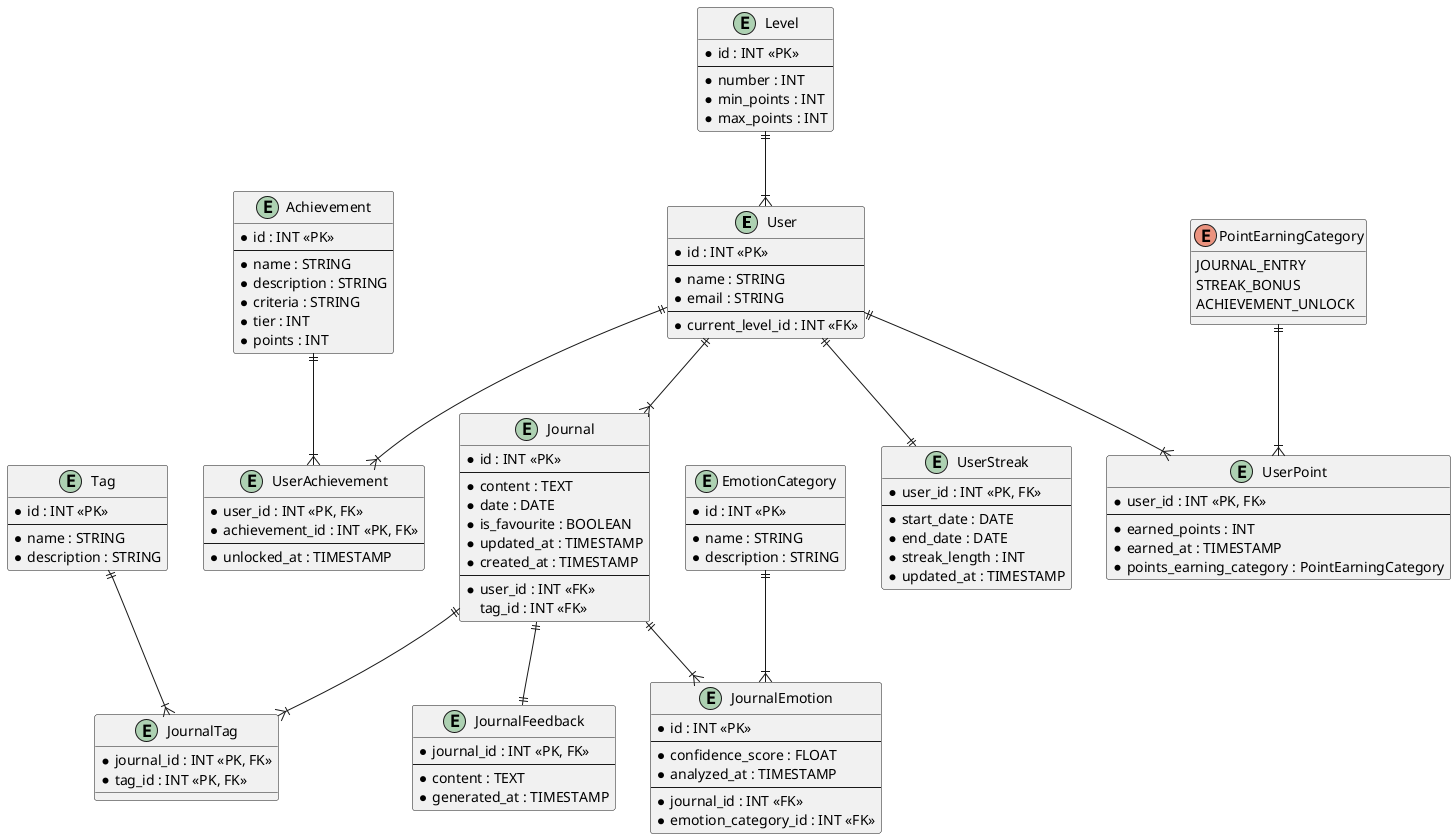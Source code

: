 @startuml Memotions ERD
' Common Entities
entity User {
    * id : INT <<PK>>
    --
    * name : STRING
    * email : STRING
    --
    * current_level_id : INT <<FK>>
}

entity Journal {
    * id : INT <<PK>>
    --
    * content : TEXT
    * date : DATE
    * is_favourite : BOOLEAN
    * updated_at : TIMESTAMP
    * created_at : TIMESTAMP
    --
    * user_id : INT <<FK>>
    tag_id : INT <<FK>>
}

entity Tag {
    * id : INT <<PK>>   
    --
    * name : STRING
    * description : STRING
}

entity JournalTag {
    * journal_id : INT <<PK, FK>>
    * tag_id : INT <<PK, FK>>
}

' Machine Learning Related Entities
entity EmotionCategory {
    * id : INT <<PK>>
    --
    * name : STRING
    * description : STRING
}

entity JournalEmotion {
    * id : INT <<PK>>
    --
    * confidence_score : FLOAT
    * analyzed_at : TIMESTAMP
    --
    * journal_id : INT <<FK>>
    * emotion_category_id : INT <<FK>>
}

entity JournalFeedback {
    * journal_id : INT <<PK, FK>>
    --
    * content : TEXT
    * generated_at : TIMESTAMP
}

' Gamification Related Entities
entity Achievement {
    * id : INT <<PK>>
    --
    * name : STRING
    * description : STRING
    * criteria : STRING
    * tier : INT
    * points : INT
}

entity UserAchievement {
    * user_id : INT <<PK, FK>>
    * achievement_id : INT <<PK, FK>>
    --
    * unlocked_at : TIMESTAMP
}

entity UserStreak {
    * user_id : INT <<PK, FK>>
    --
    * start_date : DATE
    * end_date : DATE
    * streak_length : INT
    * updated_at : TIMESTAMP
}

entity UserPoint {
    * user_id : INT <<PK, FK>>
    --
    * earned_points : INT
    * earned_at : TIMESTAMP
    * points_earning_category : PointEarningCategory
}

enum PointEarningCategory {
    JOURNAL_ENTRY
    STREAK_BONUS
    ACHIEVEMENT_UNLOCK
}

entity Level {
    * id : INT <<PK>>
    --
    * number : INT
    * min_points : INT
    * max_points : INT
}

' Relationships
User ||--|{ Journal
Journal ||--|{ JournalTag
Tag ||--|{ JournalTag
Journal ||--|{ JournalEmotion
EmotionCategory ||--|{ JournalEmotion
Journal ||--|| JournalFeedback
User ||--|{ UserAchievement
Achievement ||--|{ UserAchievement
User ||--|| UserStreak
User ||--|{ UserPoint
PointEarningCategory ||--|{ UserPoint
Level ||--|{ User

@enduml
